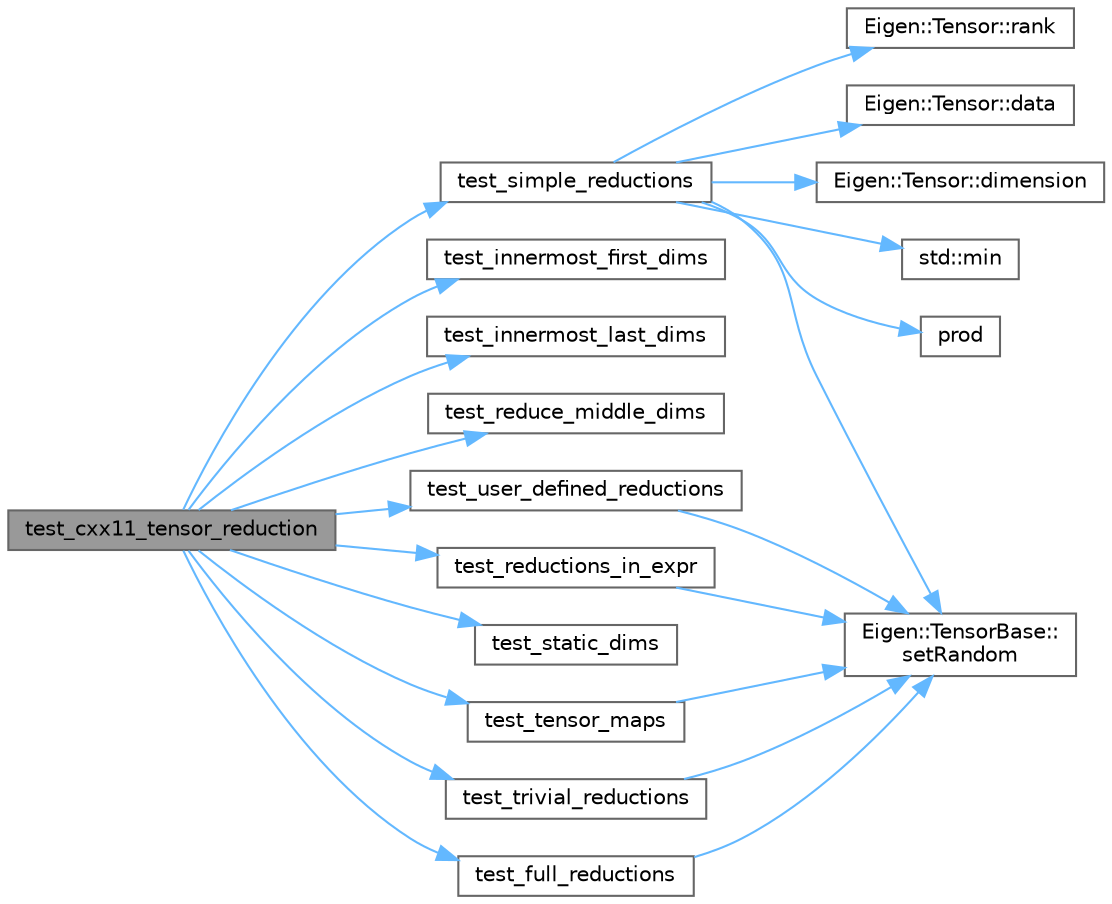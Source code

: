 digraph "test_cxx11_tensor_reduction"
{
 // LATEX_PDF_SIZE
  bgcolor="transparent";
  edge [fontname=Helvetica,fontsize=10,labelfontname=Helvetica,labelfontsize=10];
  node [fontname=Helvetica,fontsize=10,shape=box,height=0.2,width=0.4];
  rankdir="LR";
  Node1 [id="Node000001",label="test_cxx11_tensor_reduction",height=0.2,width=0.4,color="gray40", fillcolor="grey60", style="filled", fontcolor="black",tooltip=" "];
  Node1 -> Node2 [id="edge1_Node000001_Node000002",color="steelblue1",style="solid",tooltip=" "];
  Node2 [id="Node000002",label="test_full_reductions",height=0.2,width=0.4,color="grey40", fillcolor="white", style="filled",URL="$cxx11__tensor__reduction_8cpp.html#aa6372836e7e419c9f3abd9b80584ddee",tooltip=" "];
  Node2 -> Node3 [id="edge2_Node000002_Node000003",color="steelblue1",style="solid",tooltip=" "];
  Node3 [id="Node000003",label="Eigen::TensorBase::\lsetRandom",height=0.2,width=0.4,color="grey40", fillcolor="white", style="filled",URL="$class_eigen_1_1_tensor_base.html#afdc88de9b71bae20bb0b59e261e9a6a4",tooltip=" "];
  Node1 -> Node4 [id="edge3_Node000001_Node000004",color="steelblue1",style="solid",tooltip=" "];
  Node4 [id="Node000004",label="test_innermost_first_dims",height=0.2,width=0.4,color="grey40", fillcolor="white", style="filled",URL="$cxx11__tensor__reduction_8cpp.html#a31daa4a8e71f5e65fc60180244406b42",tooltip=" "];
  Node1 -> Node5 [id="edge4_Node000001_Node000005",color="steelblue1",style="solid",tooltip=" "];
  Node5 [id="Node000005",label="test_innermost_last_dims",height=0.2,width=0.4,color="grey40", fillcolor="white", style="filled",URL="$cxx11__tensor__reduction_8cpp.html#aec44cdca86cb5ee25efef28f17409dd7",tooltip=" "];
  Node1 -> Node6 [id="edge5_Node000001_Node000006",color="steelblue1",style="solid",tooltip=" "];
  Node6 [id="Node000006",label="test_reduce_middle_dims",height=0.2,width=0.4,color="grey40", fillcolor="white", style="filled",URL="$cxx11__tensor__reduction_8cpp.html#a3df1edcc6ae7132d2e9e4c224d956ca1",tooltip=" "];
  Node1 -> Node7 [id="edge6_Node000001_Node000007",color="steelblue1",style="solid",tooltip=" "];
  Node7 [id="Node000007",label="test_reductions_in_expr",height=0.2,width=0.4,color="grey40", fillcolor="white", style="filled",URL="$cxx11__tensor__reduction_8cpp.html#a3240e4a8b768be5ee2371a809b8c6337",tooltip=" "];
  Node7 -> Node3 [id="edge7_Node000007_Node000003",color="steelblue1",style="solid",tooltip=" "];
  Node1 -> Node8 [id="edge8_Node000001_Node000008",color="steelblue1",style="solid",tooltip=" "];
  Node8 [id="Node000008",label="test_simple_reductions",height=0.2,width=0.4,color="grey40", fillcolor="white", style="filled",URL="$cxx11__tensor__reduction_8cpp.html#a0dd872eeacd55b0b0a9e954faa2ec733",tooltip=" "];
  Node8 -> Node9 [id="edge9_Node000008_Node000009",color="steelblue1",style="solid",tooltip=" "];
  Node9 [id="Node000009",label="Eigen::Tensor::data",height=0.2,width=0.4,color="grey40", fillcolor="white", style="filled",URL="$class_eigen_1_1_tensor.html#a85786e910919756b2aac8e785bd8fb95",tooltip=" "];
  Node8 -> Node10 [id="edge10_Node000008_Node000010",color="steelblue1",style="solid",tooltip=" "];
  Node10 [id="Node000010",label="Eigen::Tensor::dimension",height=0.2,width=0.4,color="grey40", fillcolor="white", style="filled",URL="$class_eigen_1_1_tensor.html#ac0a1bb6142d4e5c4d15ba25beccb26a5",tooltip=" "];
  Node8 -> Node11 [id="edge11_Node000008_Node000011",color="steelblue1",style="solid",tooltip=" "];
  Node11 [id="Node000011",label="std::min",height=0.2,width=0.4,color="grey40", fillcolor="white", style="filled",URL="$namespacestd.html#ac7b9885417769949d76890454b6d072e",tooltip=" "];
  Node8 -> Node12 [id="edge12_Node000008_Node000012",color="steelblue1",style="solid",tooltip=" "];
  Node12 [id="Node000012",label="prod",height=0.2,width=0.4,color="grey40", fillcolor="white", style="filled",URL="$product__threshold_8cpp.html#a4c8a5d15c39c46c003b0faca699d3d36",tooltip=" "];
  Node8 -> Node13 [id="edge13_Node000008_Node000013",color="steelblue1",style="solid",tooltip=" "];
  Node13 [id="Node000013",label="Eigen::Tensor::rank",height=0.2,width=0.4,color="grey40", fillcolor="white", style="filled",URL="$class_eigen_1_1_tensor.html#af3ae187be5d5419f416348fd59287bc3",tooltip=" "];
  Node8 -> Node3 [id="edge14_Node000008_Node000003",color="steelblue1",style="solid",tooltip=" "];
  Node1 -> Node14 [id="edge15_Node000001_Node000014",color="steelblue1",style="solid",tooltip=" "];
  Node14 [id="Node000014",label="test_static_dims",height=0.2,width=0.4,color="grey40", fillcolor="white", style="filled",URL="$cxx11__tensor__reduction_8cpp.html#af2fb0f001ef5fcaaf1c6a48d4a0b4a42",tooltip=" "];
  Node1 -> Node15 [id="edge16_Node000001_Node000015",color="steelblue1",style="solid",tooltip=" "];
  Node15 [id="Node000015",label="test_tensor_maps",height=0.2,width=0.4,color="grey40", fillcolor="white", style="filled",URL="$cxx11__tensor__reduction_8cpp.html#aa5d6b00c7befe4a6658b378cb15e5c76",tooltip=" "];
  Node15 -> Node3 [id="edge17_Node000015_Node000003",color="steelblue1",style="solid",tooltip=" "];
  Node1 -> Node16 [id="edge18_Node000001_Node000016",color="steelblue1",style="solid",tooltip=" "];
  Node16 [id="Node000016",label="test_trivial_reductions",height=0.2,width=0.4,color="grey40", fillcolor="white", style="filled",URL="$cxx11__tensor__reduction_8cpp.html#a3c408ec41ca6219b6c7fcaa411206f9e",tooltip=" "];
  Node16 -> Node3 [id="edge19_Node000016_Node000003",color="steelblue1",style="solid",tooltip=" "];
  Node1 -> Node17 [id="edge20_Node000001_Node000017",color="steelblue1",style="solid",tooltip=" "];
  Node17 [id="Node000017",label="test_user_defined_reductions",height=0.2,width=0.4,color="grey40", fillcolor="white", style="filled",URL="$cxx11__tensor__reduction_8cpp.html#aef03c701fddd207370df979ac2efd060",tooltip=" "];
  Node17 -> Node3 [id="edge21_Node000017_Node000003",color="steelblue1",style="solid",tooltip=" "];
}
